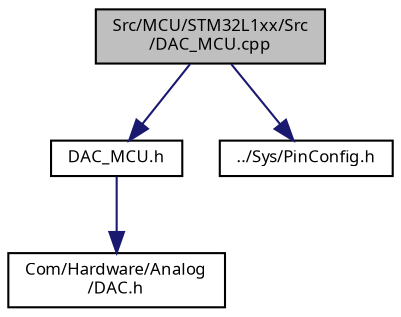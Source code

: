 digraph "Src/MCU/STM32L1xx/Src/DAC_MCU.cpp"
{
  edge [fontname="Sans",fontsize="8",labelfontname="Sans",labelfontsize="8"];
  node [fontname="Sans",fontsize="8",shape=record];
  Node1 [label="Src/MCU/STM32L1xx/Src\l/DAC_MCU.cpp",height=0.2,width=0.4,color="black", fillcolor="grey75", style="filled", fontcolor="black"];
  Node1 -> Node2 [color="midnightblue",fontsize="8",style="solid",fontname="Sans"];
  Node2 [label="DAC_MCU.h",height=0.2,width=0.4,color="black", fillcolor="white", style="filled",URL="$_d_a_c___m_c_u_8h.html"];
  Node2 -> Node3 [color="midnightblue",fontsize="8",style="solid",fontname="Sans"];
  Node3 [label="Com/Hardware/Analog\l/DAC.h",height=0.2,width=0.4,color="black", fillcolor="white", style="filled",URL="$_d_a_c_8h.html"];
  Node1 -> Node4 [color="midnightblue",fontsize="8",style="solid",fontname="Sans"];
  Node4 [label="../Sys/PinConfig.h",height=0.2,width=0.4,color="black", fillcolor="white", style="filled",URL="$_pin_config_8h.html"];
}
